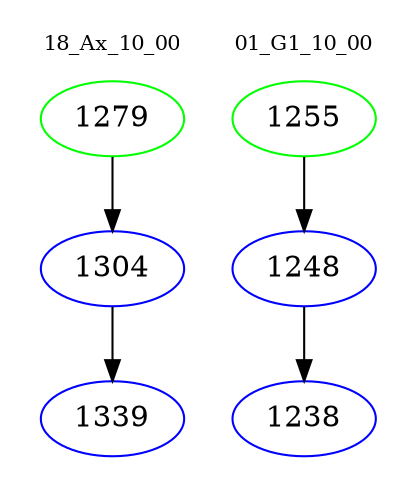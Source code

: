 digraph{
subgraph cluster_0 {
color = white
label = "18_Ax_10_00";
fontsize=10;
T0_1279 [label="1279", color="green"]
T0_1279 -> T0_1304 [color="black"]
T0_1304 [label="1304", color="blue"]
T0_1304 -> T0_1339 [color="black"]
T0_1339 [label="1339", color="blue"]
}
subgraph cluster_1 {
color = white
label = "01_G1_10_00";
fontsize=10;
T1_1255 [label="1255", color="green"]
T1_1255 -> T1_1248 [color="black"]
T1_1248 [label="1248", color="blue"]
T1_1248 -> T1_1238 [color="black"]
T1_1238 [label="1238", color="blue"]
}
}
